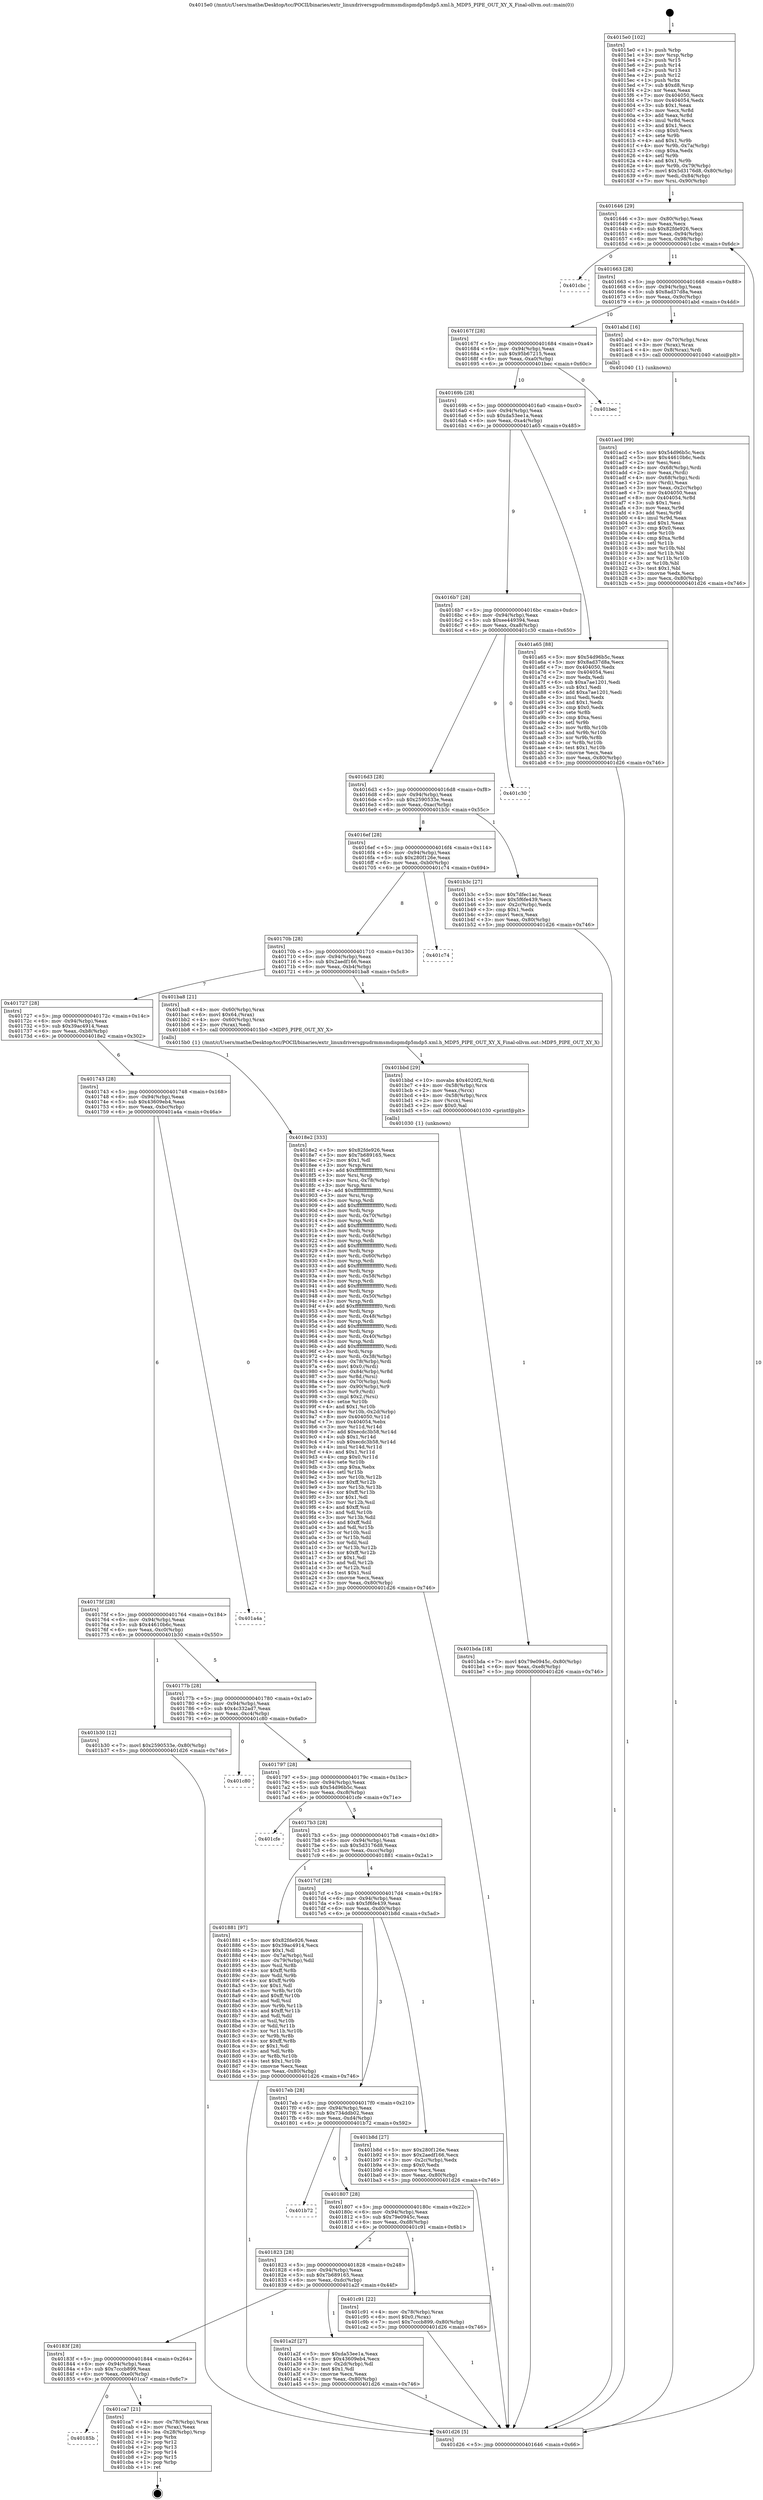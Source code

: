 digraph "0x4015e0" {
  label = "0x4015e0 (/mnt/c/Users/mathe/Desktop/tcc/POCII/binaries/extr_linuxdriversgpudrmmsmdispmdp5mdp5.xml.h_MDP5_PIPE_OUT_XY_X_Final-ollvm.out::main(0))"
  labelloc = "t"
  node[shape=record]

  Entry [label="",width=0.3,height=0.3,shape=circle,fillcolor=black,style=filled]
  "0x401646" [label="{
     0x401646 [29]\l
     | [instrs]\l
     &nbsp;&nbsp;0x401646 \<+3\>: mov -0x80(%rbp),%eax\l
     &nbsp;&nbsp;0x401649 \<+2\>: mov %eax,%ecx\l
     &nbsp;&nbsp;0x40164b \<+6\>: sub $0x82fde926,%ecx\l
     &nbsp;&nbsp;0x401651 \<+6\>: mov %eax,-0x94(%rbp)\l
     &nbsp;&nbsp;0x401657 \<+6\>: mov %ecx,-0x98(%rbp)\l
     &nbsp;&nbsp;0x40165d \<+6\>: je 0000000000401cbc \<main+0x6dc\>\l
  }"]
  "0x401cbc" [label="{
     0x401cbc\l
  }", style=dashed]
  "0x401663" [label="{
     0x401663 [28]\l
     | [instrs]\l
     &nbsp;&nbsp;0x401663 \<+5\>: jmp 0000000000401668 \<main+0x88\>\l
     &nbsp;&nbsp;0x401668 \<+6\>: mov -0x94(%rbp),%eax\l
     &nbsp;&nbsp;0x40166e \<+5\>: sub $0x8ad37d8a,%eax\l
     &nbsp;&nbsp;0x401673 \<+6\>: mov %eax,-0x9c(%rbp)\l
     &nbsp;&nbsp;0x401679 \<+6\>: je 0000000000401abd \<main+0x4dd\>\l
  }"]
  Exit [label="",width=0.3,height=0.3,shape=circle,fillcolor=black,style=filled,peripheries=2]
  "0x401abd" [label="{
     0x401abd [16]\l
     | [instrs]\l
     &nbsp;&nbsp;0x401abd \<+4\>: mov -0x70(%rbp),%rax\l
     &nbsp;&nbsp;0x401ac1 \<+3\>: mov (%rax),%rax\l
     &nbsp;&nbsp;0x401ac4 \<+4\>: mov 0x8(%rax),%rdi\l
     &nbsp;&nbsp;0x401ac8 \<+5\>: call 0000000000401040 \<atoi@plt\>\l
     | [calls]\l
     &nbsp;&nbsp;0x401040 \{1\} (unknown)\l
  }"]
  "0x40167f" [label="{
     0x40167f [28]\l
     | [instrs]\l
     &nbsp;&nbsp;0x40167f \<+5\>: jmp 0000000000401684 \<main+0xa4\>\l
     &nbsp;&nbsp;0x401684 \<+6\>: mov -0x94(%rbp),%eax\l
     &nbsp;&nbsp;0x40168a \<+5\>: sub $0x95b67215,%eax\l
     &nbsp;&nbsp;0x40168f \<+6\>: mov %eax,-0xa0(%rbp)\l
     &nbsp;&nbsp;0x401695 \<+6\>: je 0000000000401bec \<main+0x60c\>\l
  }"]
  "0x40185b" [label="{
     0x40185b\l
  }", style=dashed]
  "0x401bec" [label="{
     0x401bec\l
  }", style=dashed]
  "0x40169b" [label="{
     0x40169b [28]\l
     | [instrs]\l
     &nbsp;&nbsp;0x40169b \<+5\>: jmp 00000000004016a0 \<main+0xc0\>\l
     &nbsp;&nbsp;0x4016a0 \<+6\>: mov -0x94(%rbp),%eax\l
     &nbsp;&nbsp;0x4016a6 \<+5\>: sub $0xda53ee1a,%eax\l
     &nbsp;&nbsp;0x4016ab \<+6\>: mov %eax,-0xa4(%rbp)\l
     &nbsp;&nbsp;0x4016b1 \<+6\>: je 0000000000401a65 \<main+0x485\>\l
  }"]
  "0x401ca7" [label="{
     0x401ca7 [21]\l
     | [instrs]\l
     &nbsp;&nbsp;0x401ca7 \<+4\>: mov -0x78(%rbp),%rax\l
     &nbsp;&nbsp;0x401cab \<+2\>: mov (%rax),%eax\l
     &nbsp;&nbsp;0x401cad \<+4\>: lea -0x28(%rbp),%rsp\l
     &nbsp;&nbsp;0x401cb1 \<+1\>: pop %rbx\l
     &nbsp;&nbsp;0x401cb2 \<+2\>: pop %r12\l
     &nbsp;&nbsp;0x401cb4 \<+2\>: pop %r13\l
     &nbsp;&nbsp;0x401cb6 \<+2\>: pop %r14\l
     &nbsp;&nbsp;0x401cb8 \<+2\>: pop %r15\l
     &nbsp;&nbsp;0x401cba \<+1\>: pop %rbp\l
     &nbsp;&nbsp;0x401cbb \<+1\>: ret\l
  }"]
  "0x401a65" [label="{
     0x401a65 [88]\l
     | [instrs]\l
     &nbsp;&nbsp;0x401a65 \<+5\>: mov $0x54d96b5c,%eax\l
     &nbsp;&nbsp;0x401a6a \<+5\>: mov $0x8ad37d8a,%ecx\l
     &nbsp;&nbsp;0x401a6f \<+7\>: mov 0x404050,%edx\l
     &nbsp;&nbsp;0x401a76 \<+7\>: mov 0x404054,%esi\l
     &nbsp;&nbsp;0x401a7d \<+2\>: mov %edx,%edi\l
     &nbsp;&nbsp;0x401a7f \<+6\>: sub $0xa7ae1201,%edi\l
     &nbsp;&nbsp;0x401a85 \<+3\>: sub $0x1,%edi\l
     &nbsp;&nbsp;0x401a88 \<+6\>: add $0xa7ae1201,%edi\l
     &nbsp;&nbsp;0x401a8e \<+3\>: imul %edi,%edx\l
     &nbsp;&nbsp;0x401a91 \<+3\>: and $0x1,%edx\l
     &nbsp;&nbsp;0x401a94 \<+3\>: cmp $0x0,%edx\l
     &nbsp;&nbsp;0x401a97 \<+4\>: sete %r8b\l
     &nbsp;&nbsp;0x401a9b \<+3\>: cmp $0xa,%esi\l
     &nbsp;&nbsp;0x401a9e \<+4\>: setl %r9b\l
     &nbsp;&nbsp;0x401aa2 \<+3\>: mov %r8b,%r10b\l
     &nbsp;&nbsp;0x401aa5 \<+3\>: and %r9b,%r10b\l
     &nbsp;&nbsp;0x401aa8 \<+3\>: xor %r9b,%r8b\l
     &nbsp;&nbsp;0x401aab \<+3\>: or %r8b,%r10b\l
     &nbsp;&nbsp;0x401aae \<+4\>: test $0x1,%r10b\l
     &nbsp;&nbsp;0x401ab2 \<+3\>: cmovne %ecx,%eax\l
     &nbsp;&nbsp;0x401ab5 \<+3\>: mov %eax,-0x80(%rbp)\l
     &nbsp;&nbsp;0x401ab8 \<+5\>: jmp 0000000000401d26 \<main+0x746\>\l
  }"]
  "0x4016b7" [label="{
     0x4016b7 [28]\l
     | [instrs]\l
     &nbsp;&nbsp;0x4016b7 \<+5\>: jmp 00000000004016bc \<main+0xdc\>\l
     &nbsp;&nbsp;0x4016bc \<+6\>: mov -0x94(%rbp),%eax\l
     &nbsp;&nbsp;0x4016c2 \<+5\>: sub $0xee449394,%eax\l
     &nbsp;&nbsp;0x4016c7 \<+6\>: mov %eax,-0xa8(%rbp)\l
     &nbsp;&nbsp;0x4016cd \<+6\>: je 0000000000401c30 \<main+0x650\>\l
  }"]
  "0x401bda" [label="{
     0x401bda [18]\l
     | [instrs]\l
     &nbsp;&nbsp;0x401bda \<+7\>: movl $0x79e0945c,-0x80(%rbp)\l
     &nbsp;&nbsp;0x401be1 \<+6\>: mov %eax,-0xe8(%rbp)\l
     &nbsp;&nbsp;0x401be7 \<+5\>: jmp 0000000000401d26 \<main+0x746\>\l
  }"]
  "0x401c30" [label="{
     0x401c30\l
  }", style=dashed]
  "0x4016d3" [label="{
     0x4016d3 [28]\l
     | [instrs]\l
     &nbsp;&nbsp;0x4016d3 \<+5\>: jmp 00000000004016d8 \<main+0xf8\>\l
     &nbsp;&nbsp;0x4016d8 \<+6\>: mov -0x94(%rbp),%eax\l
     &nbsp;&nbsp;0x4016de \<+5\>: sub $0x2590533e,%eax\l
     &nbsp;&nbsp;0x4016e3 \<+6\>: mov %eax,-0xac(%rbp)\l
     &nbsp;&nbsp;0x4016e9 \<+6\>: je 0000000000401b3c \<main+0x55c\>\l
  }"]
  "0x401bbd" [label="{
     0x401bbd [29]\l
     | [instrs]\l
     &nbsp;&nbsp;0x401bbd \<+10\>: movabs $0x4020f2,%rdi\l
     &nbsp;&nbsp;0x401bc7 \<+4\>: mov -0x58(%rbp),%rcx\l
     &nbsp;&nbsp;0x401bcb \<+2\>: mov %eax,(%rcx)\l
     &nbsp;&nbsp;0x401bcd \<+4\>: mov -0x58(%rbp),%rcx\l
     &nbsp;&nbsp;0x401bd1 \<+2\>: mov (%rcx),%esi\l
     &nbsp;&nbsp;0x401bd3 \<+2\>: mov $0x0,%al\l
     &nbsp;&nbsp;0x401bd5 \<+5\>: call 0000000000401030 \<printf@plt\>\l
     | [calls]\l
     &nbsp;&nbsp;0x401030 \{1\} (unknown)\l
  }"]
  "0x401b3c" [label="{
     0x401b3c [27]\l
     | [instrs]\l
     &nbsp;&nbsp;0x401b3c \<+5\>: mov $0x7dfec1ac,%eax\l
     &nbsp;&nbsp;0x401b41 \<+5\>: mov $0x5f6fe439,%ecx\l
     &nbsp;&nbsp;0x401b46 \<+3\>: mov -0x2c(%rbp),%edx\l
     &nbsp;&nbsp;0x401b49 \<+3\>: cmp $0x1,%edx\l
     &nbsp;&nbsp;0x401b4c \<+3\>: cmovl %ecx,%eax\l
     &nbsp;&nbsp;0x401b4f \<+3\>: mov %eax,-0x80(%rbp)\l
     &nbsp;&nbsp;0x401b52 \<+5\>: jmp 0000000000401d26 \<main+0x746\>\l
  }"]
  "0x4016ef" [label="{
     0x4016ef [28]\l
     | [instrs]\l
     &nbsp;&nbsp;0x4016ef \<+5\>: jmp 00000000004016f4 \<main+0x114\>\l
     &nbsp;&nbsp;0x4016f4 \<+6\>: mov -0x94(%rbp),%eax\l
     &nbsp;&nbsp;0x4016fa \<+5\>: sub $0x280f126e,%eax\l
     &nbsp;&nbsp;0x4016ff \<+6\>: mov %eax,-0xb0(%rbp)\l
     &nbsp;&nbsp;0x401705 \<+6\>: je 0000000000401c74 \<main+0x694\>\l
  }"]
  "0x401acd" [label="{
     0x401acd [99]\l
     | [instrs]\l
     &nbsp;&nbsp;0x401acd \<+5\>: mov $0x54d96b5c,%ecx\l
     &nbsp;&nbsp;0x401ad2 \<+5\>: mov $0x44610b6c,%edx\l
     &nbsp;&nbsp;0x401ad7 \<+2\>: xor %esi,%esi\l
     &nbsp;&nbsp;0x401ad9 \<+4\>: mov -0x68(%rbp),%rdi\l
     &nbsp;&nbsp;0x401add \<+2\>: mov %eax,(%rdi)\l
     &nbsp;&nbsp;0x401adf \<+4\>: mov -0x68(%rbp),%rdi\l
     &nbsp;&nbsp;0x401ae3 \<+2\>: mov (%rdi),%eax\l
     &nbsp;&nbsp;0x401ae5 \<+3\>: mov %eax,-0x2c(%rbp)\l
     &nbsp;&nbsp;0x401ae8 \<+7\>: mov 0x404050,%eax\l
     &nbsp;&nbsp;0x401aef \<+8\>: mov 0x404054,%r8d\l
     &nbsp;&nbsp;0x401af7 \<+3\>: sub $0x1,%esi\l
     &nbsp;&nbsp;0x401afa \<+3\>: mov %eax,%r9d\l
     &nbsp;&nbsp;0x401afd \<+3\>: add %esi,%r9d\l
     &nbsp;&nbsp;0x401b00 \<+4\>: imul %r9d,%eax\l
     &nbsp;&nbsp;0x401b04 \<+3\>: and $0x1,%eax\l
     &nbsp;&nbsp;0x401b07 \<+3\>: cmp $0x0,%eax\l
     &nbsp;&nbsp;0x401b0a \<+4\>: sete %r10b\l
     &nbsp;&nbsp;0x401b0e \<+4\>: cmp $0xa,%r8d\l
     &nbsp;&nbsp;0x401b12 \<+4\>: setl %r11b\l
     &nbsp;&nbsp;0x401b16 \<+3\>: mov %r10b,%bl\l
     &nbsp;&nbsp;0x401b19 \<+3\>: and %r11b,%bl\l
     &nbsp;&nbsp;0x401b1c \<+3\>: xor %r11b,%r10b\l
     &nbsp;&nbsp;0x401b1f \<+3\>: or %r10b,%bl\l
     &nbsp;&nbsp;0x401b22 \<+3\>: test $0x1,%bl\l
     &nbsp;&nbsp;0x401b25 \<+3\>: cmovne %edx,%ecx\l
     &nbsp;&nbsp;0x401b28 \<+3\>: mov %ecx,-0x80(%rbp)\l
     &nbsp;&nbsp;0x401b2b \<+5\>: jmp 0000000000401d26 \<main+0x746\>\l
  }"]
  "0x401c74" [label="{
     0x401c74\l
  }", style=dashed]
  "0x40170b" [label="{
     0x40170b [28]\l
     | [instrs]\l
     &nbsp;&nbsp;0x40170b \<+5\>: jmp 0000000000401710 \<main+0x130\>\l
     &nbsp;&nbsp;0x401710 \<+6\>: mov -0x94(%rbp),%eax\l
     &nbsp;&nbsp;0x401716 \<+5\>: sub $0x2aedf166,%eax\l
     &nbsp;&nbsp;0x40171b \<+6\>: mov %eax,-0xb4(%rbp)\l
     &nbsp;&nbsp;0x401721 \<+6\>: je 0000000000401ba8 \<main+0x5c8\>\l
  }"]
  "0x40183f" [label="{
     0x40183f [28]\l
     | [instrs]\l
     &nbsp;&nbsp;0x40183f \<+5\>: jmp 0000000000401844 \<main+0x264\>\l
     &nbsp;&nbsp;0x401844 \<+6\>: mov -0x94(%rbp),%eax\l
     &nbsp;&nbsp;0x40184a \<+5\>: sub $0x7cccb899,%eax\l
     &nbsp;&nbsp;0x40184f \<+6\>: mov %eax,-0xe0(%rbp)\l
     &nbsp;&nbsp;0x401855 \<+6\>: je 0000000000401ca7 \<main+0x6c7\>\l
  }"]
  "0x401ba8" [label="{
     0x401ba8 [21]\l
     | [instrs]\l
     &nbsp;&nbsp;0x401ba8 \<+4\>: mov -0x60(%rbp),%rax\l
     &nbsp;&nbsp;0x401bac \<+6\>: movl $0x64,(%rax)\l
     &nbsp;&nbsp;0x401bb2 \<+4\>: mov -0x60(%rbp),%rax\l
     &nbsp;&nbsp;0x401bb6 \<+2\>: mov (%rax),%edi\l
     &nbsp;&nbsp;0x401bb8 \<+5\>: call 00000000004015b0 \<MDP5_PIPE_OUT_XY_X\>\l
     | [calls]\l
     &nbsp;&nbsp;0x4015b0 \{1\} (/mnt/c/Users/mathe/Desktop/tcc/POCII/binaries/extr_linuxdriversgpudrmmsmdispmdp5mdp5.xml.h_MDP5_PIPE_OUT_XY_X_Final-ollvm.out::MDP5_PIPE_OUT_XY_X)\l
  }"]
  "0x401727" [label="{
     0x401727 [28]\l
     | [instrs]\l
     &nbsp;&nbsp;0x401727 \<+5\>: jmp 000000000040172c \<main+0x14c\>\l
     &nbsp;&nbsp;0x40172c \<+6\>: mov -0x94(%rbp),%eax\l
     &nbsp;&nbsp;0x401732 \<+5\>: sub $0x39ac4914,%eax\l
     &nbsp;&nbsp;0x401737 \<+6\>: mov %eax,-0xb8(%rbp)\l
     &nbsp;&nbsp;0x40173d \<+6\>: je 00000000004018e2 \<main+0x302\>\l
  }"]
  "0x401a2f" [label="{
     0x401a2f [27]\l
     | [instrs]\l
     &nbsp;&nbsp;0x401a2f \<+5\>: mov $0xda53ee1a,%eax\l
     &nbsp;&nbsp;0x401a34 \<+5\>: mov $0x43609eb4,%ecx\l
     &nbsp;&nbsp;0x401a39 \<+3\>: mov -0x2d(%rbp),%dl\l
     &nbsp;&nbsp;0x401a3c \<+3\>: test $0x1,%dl\l
     &nbsp;&nbsp;0x401a3f \<+3\>: cmovne %ecx,%eax\l
     &nbsp;&nbsp;0x401a42 \<+3\>: mov %eax,-0x80(%rbp)\l
     &nbsp;&nbsp;0x401a45 \<+5\>: jmp 0000000000401d26 \<main+0x746\>\l
  }"]
  "0x4018e2" [label="{
     0x4018e2 [333]\l
     | [instrs]\l
     &nbsp;&nbsp;0x4018e2 \<+5\>: mov $0x82fde926,%eax\l
     &nbsp;&nbsp;0x4018e7 \<+5\>: mov $0x7b689165,%ecx\l
     &nbsp;&nbsp;0x4018ec \<+2\>: mov $0x1,%dl\l
     &nbsp;&nbsp;0x4018ee \<+3\>: mov %rsp,%rsi\l
     &nbsp;&nbsp;0x4018f1 \<+4\>: add $0xfffffffffffffff0,%rsi\l
     &nbsp;&nbsp;0x4018f5 \<+3\>: mov %rsi,%rsp\l
     &nbsp;&nbsp;0x4018f8 \<+4\>: mov %rsi,-0x78(%rbp)\l
     &nbsp;&nbsp;0x4018fc \<+3\>: mov %rsp,%rsi\l
     &nbsp;&nbsp;0x4018ff \<+4\>: add $0xfffffffffffffff0,%rsi\l
     &nbsp;&nbsp;0x401903 \<+3\>: mov %rsi,%rsp\l
     &nbsp;&nbsp;0x401906 \<+3\>: mov %rsp,%rdi\l
     &nbsp;&nbsp;0x401909 \<+4\>: add $0xfffffffffffffff0,%rdi\l
     &nbsp;&nbsp;0x40190d \<+3\>: mov %rdi,%rsp\l
     &nbsp;&nbsp;0x401910 \<+4\>: mov %rdi,-0x70(%rbp)\l
     &nbsp;&nbsp;0x401914 \<+3\>: mov %rsp,%rdi\l
     &nbsp;&nbsp;0x401917 \<+4\>: add $0xfffffffffffffff0,%rdi\l
     &nbsp;&nbsp;0x40191b \<+3\>: mov %rdi,%rsp\l
     &nbsp;&nbsp;0x40191e \<+4\>: mov %rdi,-0x68(%rbp)\l
     &nbsp;&nbsp;0x401922 \<+3\>: mov %rsp,%rdi\l
     &nbsp;&nbsp;0x401925 \<+4\>: add $0xfffffffffffffff0,%rdi\l
     &nbsp;&nbsp;0x401929 \<+3\>: mov %rdi,%rsp\l
     &nbsp;&nbsp;0x40192c \<+4\>: mov %rdi,-0x60(%rbp)\l
     &nbsp;&nbsp;0x401930 \<+3\>: mov %rsp,%rdi\l
     &nbsp;&nbsp;0x401933 \<+4\>: add $0xfffffffffffffff0,%rdi\l
     &nbsp;&nbsp;0x401937 \<+3\>: mov %rdi,%rsp\l
     &nbsp;&nbsp;0x40193a \<+4\>: mov %rdi,-0x58(%rbp)\l
     &nbsp;&nbsp;0x40193e \<+3\>: mov %rsp,%rdi\l
     &nbsp;&nbsp;0x401941 \<+4\>: add $0xfffffffffffffff0,%rdi\l
     &nbsp;&nbsp;0x401945 \<+3\>: mov %rdi,%rsp\l
     &nbsp;&nbsp;0x401948 \<+4\>: mov %rdi,-0x50(%rbp)\l
     &nbsp;&nbsp;0x40194c \<+3\>: mov %rsp,%rdi\l
     &nbsp;&nbsp;0x40194f \<+4\>: add $0xfffffffffffffff0,%rdi\l
     &nbsp;&nbsp;0x401953 \<+3\>: mov %rdi,%rsp\l
     &nbsp;&nbsp;0x401956 \<+4\>: mov %rdi,-0x48(%rbp)\l
     &nbsp;&nbsp;0x40195a \<+3\>: mov %rsp,%rdi\l
     &nbsp;&nbsp;0x40195d \<+4\>: add $0xfffffffffffffff0,%rdi\l
     &nbsp;&nbsp;0x401961 \<+3\>: mov %rdi,%rsp\l
     &nbsp;&nbsp;0x401964 \<+4\>: mov %rdi,-0x40(%rbp)\l
     &nbsp;&nbsp;0x401968 \<+3\>: mov %rsp,%rdi\l
     &nbsp;&nbsp;0x40196b \<+4\>: add $0xfffffffffffffff0,%rdi\l
     &nbsp;&nbsp;0x40196f \<+3\>: mov %rdi,%rsp\l
     &nbsp;&nbsp;0x401972 \<+4\>: mov %rdi,-0x38(%rbp)\l
     &nbsp;&nbsp;0x401976 \<+4\>: mov -0x78(%rbp),%rdi\l
     &nbsp;&nbsp;0x40197a \<+6\>: movl $0x0,(%rdi)\l
     &nbsp;&nbsp;0x401980 \<+7\>: mov -0x84(%rbp),%r8d\l
     &nbsp;&nbsp;0x401987 \<+3\>: mov %r8d,(%rsi)\l
     &nbsp;&nbsp;0x40198a \<+4\>: mov -0x70(%rbp),%rdi\l
     &nbsp;&nbsp;0x40198e \<+7\>: mov -0x90(%rbp),%r9\l
     &nbsp;&nbsp;0x401995 \<+3\>: mov %r9,(%rdi)\l
     &nbsp;&nbsp;0x401998 \<+3\>: cmpl $0x2,(%rsi)\l
     &nbsp;&nbsp;0x40199b \<+4\>: setne %r10b\l
     &nbsp;&nbsp;0x40199f \<+4\>: and $0x1,%r10b\l
     &nbsp;&nbsp;0x4019a3 \<+4\>: mov %r10b,-0x2d(%rbp)\l
     &nbsp;&nbsp;0x4019a7 \<+8\>: mov 0x404050,%r11d\l
     &nbsp;&nbsp;0x4019af \<+7\>: mov 0x404054,%ebx\l
     &nbsp;&nbsp;0x4019b6 \<+3\>: mov %r11d,%r14d\l
     &nbsp;&nbsp;0x4019b9 \<+7\>: add $0xecdc3b58,%r14d\l
     &nbsp;&nbsp;0x4019c0 \<+4\>: sub $0x1,%r14d\l
     &nbsp;&nbsp;0x4019c4 \<+7\>: sub $0xecdc3b58,%r14d\l
     &nbsp;&nbsp;0x4019cb \<+4\>: imul %r14d,%r11d\l
     &nbsp;&nbsp;0x4019cf \<+4\>: and $0x1,%r11d\l
     &nbsp;&nbsp;0x4019d3 \<+4\>: cmp $0x0,%r11d\l
     &nbsp;&nbsp;0x4019d7 \<+4\>: sete %r10b\l
     &nbsp;&nbsp;0x4019db \<+3\>: cmp $0xa,%ebx\l
     &nbsp;&nbsp;0x4019de \<+4\>: setl %r15b\l
     &nbsp;&nbsp;0x4019e2 \<+3\>: mov %r10b,%r12b\l
     &nbsp;&nbsp;0x4019e5 \<+4\>: xor $0xff,%r12b\l
     &nbsp;&nbsp;0x4019e9 \<+3\>: mov %r15b,%r13b\l
     &nbsp;&nbsp;0x4019ec \<+4\>: xor $0xff,%r13b\l
     &nbsp;&nbsp;0x4019f0 \<+3\>: xor $0x1,%dl\l
     &nbsp;&nbsp;0x4019f3 \<+3\>: mov %r12b,%sil\l
     &nbsp;&nbsp;0x4019f6 \<+4\>: and $0xff,%sil\l
     &nbsp;&nbsp;0x4019fa \<+3\>: and %dl,%r10b\l
     &nbsp;&nbsp;0x4019fd \<+3\>: mov %r13b,%dil\l
     &nbsp;&nbsp;0x401a00 \<+4\>: and $0xff,%dil\l
     &nbsp;&nbsp;0x401a04 \<+3\>: and %dl,%r15b\l
     &nbsp;&nbsp;0x401a07 \<+3\>: or %r10b,%sil\l
     &nbsp;&nbsp;0x401a0a \<+3\>: or %r15b,%dil\l
     &nbsp;&nbsp;0x401a0d \<+3\>: xor %dil,%sil\l
     &nbsp;&nbsp;0x401a10 \<+3\>: or %r13b,%r12b\l
     &nbsp;&nbsp;0x401a13 \<+4\>: xor $0xff,%r12b\l
     &nbsp;&nbsp;0x401a17 \<+3\>: or $0x1,%dl\l
     &nbsp;&nbsp;0x401a1a \<+3\>: and %dl,%r12b\l
     &nbsp;&nbsp;0x401a1d \<+3\>: or %r12b,%sil\l
     &nbsp;&nbsp;0x401a20 \<+4\>: test $0x1,%sil\l
     &nbsp;&nbsp;0x401a24 \<+3\>: cmovne %ecx,%eax\l
     &nbsp;&nbsp;0x401a27 \<+3\>: mov %eax,-0x80(%rbp)\l
     &nbsp;&nbsp;0x401a2a \<+5\>: jmp 0000000000401d26 \<main+0x746\>\l
  }"]
  "0x401743" [label="{
     0x401743 [28]\l
     | [instrs]\l
     &nbsp;&nbsp;0x401743 \<+5\>: jmp 0000000000401748 \<main+0x168\>\l
     &nbsp;&nbsp;0x401748 \<+6\>: mov -0x94(%rbp),%eax\l
     &nbsp;&nbsp;0x40174e \<+5\>: sub $0x43609eb4,%eax\l
     &nbsp;&nbsp;0x401753 \<+6\>: mov %eax,-0xbc(%rbp)\l
     &nbsp;&nbsp;0x401759 \<+6\>: je 0000000000401a4a \<main+0x46a\>\l
  }"]
  "0x401823" [label="{
     0x401823 [28]\l
     | [instrs]\l
     &nbsp;&nbsp;0x401823 \<+5\>: jmp 0000000000401828 \<main+0x248\>\l
     &nbsp;&nbsp;0x401828 \<+6\>: mov -0x94(%rbp),%eax\l
     &nbsp;&nbsp;0x40182e \<+5\>: sub $0x7b689165,%eax\l
     &nbsp;&nbsp;0x401833 \<+6\>: mov %eax,-0xdc(%rbp)\l
     &nbsp;&nbsp;0x401839 \<+6\>: je 0000000000401a2f \<main+0x44f\>\l
  }"]
  "0x401a4a" [label="{
     0x401a4a\l
  }", style=dashed]
  "0x40175f" [label="{
     0x40175f [28]\l
     | [instrs]\l
     &nbsp;&nbsp;0x40175f \<+5\>: jmp 0000000000401764 \<main+0x184\>\l
     &nbsp;&nbsp;0x401764 \<+6\>: mov -0x94(%rbp),%eax\l
     &nbsp;&nbsp;0x40176a \<+5\>: sub $0x44610b6c,%eax\l
     &nbsp;&nbsp;0x40176f \<+6\>: mov %eax,-0xc0(%rbp)\l
     &nbsp;&nbsp;0x401775 \<+6\>: je 0000000000401b30 \<main+0x550\>\l
  }"]
  "0x401c91" [label="{
     0x401c91 [22]\l
     | [instrs]\l
     &nbsp;&nbsp;0x401c91 \<+4\>: mov -0x78(%rbp),%rax\l
     &nbsp;&nbsp;0x401c95 \<+6\>: movl $0x0,(%rax)\l
     &nbsp;&nbsp;0x401c9b \<+7\>: movl $0x7cccb899,-0x80(%rbp)\l
     &nbsp;&nbsp;0x401ca2 \<+5\>: jmp 0000000000401d26 \<main+0x746\>\l
  }"]
  "0x401b30" [label="{
     0x401b30 [12]\l
     | [instrs]\l
     &nbsp;&nbsp;0x401b30 \<+7\>: movl $0x2590533e,-0x80(%rbp)\l
     &nbsp;&nbsp;0x401b37 \<+5\>: jmp 0000000000401d26 \<main+0x746\>\l
  }"]
  "0x40177b" [label="{
     0x40177b [28]\l
     | [instrs]\l
     &nbsp;&nbsp;0x40177b \<+5\>: jmp 0000000000401780 \<main+0x1a0\>\l
     &nbsp;&nbsp;0x401780 \<+6\>: mov -0x94(%rbp),%eax\l
     &nbsp;&nbsp;0x401786 \<+5\>: sub $0x4c332ad7,%eax\l
     &nbsp;&nbsp;0x40178b \<+6\>: mov %eax,-0xc4(%rbp)\l
     &nbsp;&nbsp;0x401791 \<+6\>: je 0000000000401c80 \<main+0x6a0\>\l
  }"]
  "0x401807" [label="{
     0x401807 [28]\l
     | [instrs]\l
     &nbsp;&nbsp;0x401807 \<+5\>: jmp 000000000040180c \<main+0x22c\>\l
     &nbsp;&nbsp;0x40180c \<+6\>: mov -0x94(%rbp),%eax\l
     &nbsp;&nbsp;0x401812 \<+5\>: sub $0x79e0945c,%eax\l
     &nbsp;&nbsp;0x401817 \<+6\>: mov %eax,-0xd8(%rbp)\l
     &nbsp;&nbsp;0x40181d \<+6\>: je 0000000000401c91 \<main+0x6b1\>\l
  }"]
  "0x401c80" [label="{
     0x401c80\l
  }", style=dashed]
  "0x401797" [label="{
     0x401797 [28]\l
     | [instrs]\l
     &nbsp;&nbsp;0x401797 \<+5\>: jmp 000000000040179c \<main+0x1bc\>\l
     &nbsp;&nbsp;0x40179c \<+6\>: mov -0x94(%rbp),%eax\l
     &nbsp;&nbsp;0x4017a2 \<+5\>: sub $0x54d96b5c,%eax\l
     &nbsp;&nbsp;0x4017a7 \<+6\>: mov %eax,-0xc8(%rbp)\l
     &nbsp;&nbsp;0x4017ad \<+6\>: je 0000000000401cfe \<main+0x71e\>\l
  }"]
  "0x401b72" [label="{
     0x401b72\l
  }", style=dashed]
  "0x401cfe" [label="{
     0x401cfe\l
  }", style=dashed]
  "0x4017b3" [label="{
     0x4017b3 [28]\l
     | [instrs]\l
     &nbsp;&nbsp;0x4017b3 \<+5\>: jmp 00000000004017b8 \<main+0x1d8\>\l
     &nbsp;&nbsp;0x4017b8 \<+6\>: mov -0x94(%rbp),%eax\l
     &nbsp;&nbsp;0x4017be \<+5\>: sub $0x5d3176d8,%eax\l
     &nbsp;&nbsp;0x4017c3 \<+6\>: mov %eax,-0xcc(%rbp)\l
     &nbsp;&nbsp;0x4017c9 \<+6\>: je 0000000000401881 \<main+0x2a1\>\l
  }"]
  "0x4017eb" [label="{
     0x4017eb [28]\l
     | [instrs]\l
     &nbsp;&nbsp;0x4017eb \<+5\>: jmp 00000000004017f0 \<main+0x210\>\l
     &nbsp;&nbsp;0x4017f0 \<+6\>: mov -0x94(%rbp),%eax\l
     &nbsp;&nbsp;0x4017f6 \<+5\>: sub $0x734ddb02,%eax\l
     &nbsp;&nbsp;0x4017fb \<+6\>: mov %eax,-0xd4(%rbp)\l
     &nbsp;&nbsp;0x401801 \<+6\>: je 0000000000401b72 \<main+0x592\>\l
  }"]
  "0x401881" [label="{
     0x401881 [97]\l
     | [instrs]\l
     &nbsp;&nbsp;0x401881 \<+5\>: mov $0x82fde926,%eax\l
     &nbsp;&nbsp;0x401886 \<+5\>: mov $0x39ac4914,%ecx\l
     &nbsp;&nbsp;0x40188b \<+2\>: mov $0x1,%dl\l
     &nbsp;&nbsp;0x40188d \<+4\>: mov -0x7a(%rbp),%sil\l
     &nbsp;&nbsp;0x401891 \<+4\>: mov -0x79(%rbp),%dil\l
     &nbsp;&nbsp;0x401895 \<+3\>: mov %sil,%r8b\l
     &nbsp;&nbsp;0x401898 \<+4\>: xor $0xff,%r8b\l
     &nbsp;&nbsp;0x40189c \<+3\>: mov %dil,%r9b\l
     &nbsp;&nbsp;0x40189f \<+4\>: xor $0xff,%r9b\l
     &nbsp;&nbsp;0x4018a3 \<+3\>: xor $0x1,%dl\l
     &nbsp;&nbsp;0x4018a6 \<+3\>: mov %r8b,%r10b\l
     &nbsp;&nbsp;0x4018a9 \<+4\>: and $0xff,%r10b\l
     &nbsp;&nbsp;0x4018ad \<+3\>: and %dl,%sil\l
     &nbsp;&nbsp;0x4018b0 \<+3\>: mov %r9b,%r11b\l
     &nbsp;&nbsp;0x4018b3 \<+4\>: and $0xff,%r11b\l
     &nbsp;&nbsp;0x4018b7 \<+3\>: and %dl,%dil\l
     &nbsp;&nbsp;0x4018ba \<+3\>: or %sil,%r10b\l
     &nbsp;&nbsp;0x4018bd \<+3\>: or %dil,%r11b\l
     &nbsp;&nbsp;0x4018c0 \<+3\>: xor %r11b,%r10b\l
     &nbsp;&nbsp;0x4018c3 \<+3\>: or %r9b,%r8b\l
     &nbsp;&nbsp;0x4018c6 \<+4\>: xor $0xff,%r8b\l
     &nbsp;&nbsp;0x4018ca \<+3\>: or $0x1,%dl\l
     &nbsp;&nbsp;0x4018cd \<+3\>: and %dl,%r8b\l
     &nbsp;&nbsp;0x4018d0 \<+3\>: or %r8b,%r10b\l
     &nbsp;&nbsp;0x4018d3 \<+4\>: test $0x1,%r10b\l
     &nbsp;&nbsp;0x4018d7 \<+3\>: cmovne %ecx,%eax\l
     &nbsp;&nbsp;0x4018da \<+3\>: mov %eax,-0x80(%rbp)\l
     &nbsp;&nbsp;0x4018dd \<+5\>: jmp 0000000000401d26 \<main+0x746\>\l
  }"]
  "0x4017cf" [label="{
     0x4017cf [28]\l
     | [instrs]\l
     &nbsp;&nbsp;0x4017cf \<+5\>: jmp 00000000004017d4 \<main+0x1f4\>\l
     &nbsp;&nbsp;0x4017d4 \<+6\>: mov -0x94(%rbp),%eax\l
     &nbsp;&nbsp;0x4017da \<+5\>: sub $0x5f6fe439,%eax\l
     &nbsp;&nbsp;0x4017df \<+6\>: mov %eax,-0xd0(%rbp)\l
     &nbsp;&nbsp;0x4017e5 \<+6\>: je 0000000000401b8d \<main+0x5ad\>\l
  }"]
  "0x401d26" [label="{
     0x401d26 [5]\l
     | [instrs]\l
     &nbsp;&nbsp;0x401d26 \<+5\>: jmp 0000000000401646 \<main+0x66\>\l
  }"]
  "0x4015e0" [label="{
     0x4015e0 [102]\l
     | [instrs]\l
     &nbsp;&nbsp;0x4015e0 \<+1\>: push %rbp\l
     &nbsp;&nbsp;0x4015e1 \<+3\>: mov %rsp,%rbp\l
     &nbsp;&nbsp;0x4015e4 \<+2\>: push %r15\l
     &nbsp;&nbsp;0x4015e6 \<+2\>: push %r14\l
     &nbsp;&nbsp;0x4015e8 \<+2\>: push %r13\l
     &nbsp;&nbsp;0x4015ea \<+2\>: push %r12\l
     &nbsp;&nbsp;0x4015ec \<+1\>: push %rbx\l
     &nbsp;&nbsp;0x4015ed \<+7\>: sub $0xd8,%rsp\l
     &nbsp;&nbsp;0x4015f4 \<+2\>: xor %eax,%eax\l
     &nbsp;&nbsp;0x4015f6 \<+7\>: mov 0x404050,%ecx\l
     &nbsp;&nbsp;0x4015fd \<+7\>: mov 0x404054,%edx\l
     &nbsp;&nbsp;0x401604 \<+3\>: sub $0x1,%eax\l
     &nbsp;&nbsp;0x401607 \<+3\>: mov %ecx,%r8d\l
     &nbsp;&nbsp;0x40160a \<+3\>: add %eax,%r8d\l
     &nbsp;&nbsp;0x40160d \<+4\>: imul %r8d,%ecx\l
     &nbsp;&nbsp;0x401611 \<+3\>: and $0x1,%ecx\l
     &nbsp;&nbsp;0x401614 \<+3\>: cmp $0x0,%ecx\l
     &nbsp;&nbsp;0x401617 \<+4\>: sete %r9b\l
     &nbsp;&nbsp;0x40161b \<+4\>: and $0x1,%r9b\l
     &nbsp;&nbsp;0x40161f \<+4\>: mov %r9b,-0x7a(%rbp)\l
     &nbsp;&nbsp;0x401623 \<+3\>: cmp $0xa,%edx\l
     &nbsp;&nbsp;0x401626 \<+4\>: setl %r9b\l
     &nbsp;&nbsp;0x40162a \<+4\>: and $0x1,%r9b\l
     &nbsp;&nbsp;0x40162e \<+4\>: mov %r9b,-0x79(%rbp)\l
     &nbsp;&nbsp;0x401632 \<+7\>: movl $0x5d3176d8,-0x80(%rbp)\l
     &nbsp;&nbsp;0x401639 \<+6\>: mov %edi,-0x84(%rbp)\l
     &nbsp;&nbsp;0x40163f \<+7\>: mov %rsi,-0x90(%rbp)\l
  }"]
  "0x401b8d" [label="{
     0x401b8d [27]\l
     | [instrs]\l
     &nbsp;&nbsp;0x401b8d \<+5\>: mov $0x280f126e,%eax\l
     &nbsp;&nbsp;0x401b92 \<+5\>: mov $0x2aedf166,%ecx\l
     &nbsp;&nbsp;0x401b97 \<+3\>: mov -0x2c(%rbp),%edx\l
     &nbsp;&nbsp;0x401b9a \<+3\>: cmp $0x0,%edx\l
     &nbsp;&nbsp;0x401b9d \<+3\>: cmove %ecx,%eax\l
     &nbsp;&nbsp;0x401ba0 \<+3\>: mov %eax,-0x80(%rbp)\l
     &nbsp;&nbsp;0x401ba3 \<+5\>: jmp 0000000000401d26 \<main+0x746\>\l
  }"]
  Entry -> "0x4015e0" [label=" 1"]
  "0x401646" -> "0x401cbc" [label=" 0"]
  "0x401646" -> "0x401663" [label=" 11"]
  "0x401ca7" -> Exit [label=" 1"]
  "0x401663" -> "0x401abd" [label=" 1"]
  "0x401663" -> "0x40167f" [label=" 10"]
  "0x40183f" -> "0x40185b" [label=" 0"]
  "0x40167f" -> "0x401bec" [label=" 0"]
  "0x40167f" -> "0x40169b" [label=" 10"]
  "0x40183f" -> "0x401ca7" [label=" 1"]
  "0x40169b" -> "0x401a65" [label=" 1"]
  "0x40169b" -> "0x4016b7" [label=" 9"]
  "0x401c91" -> "0x401d26" [label=" 1"]
  "0x4016b7" -> "0x401c30" [label=" 0"]
  "0x4016b7" -> "0x4016d3" [label=" 9"]
  "0x401bda" -> "0x401d26" [label=" 1"]
  "0x4016d3" -> "0x401b3c" [label=" 1"]
  "0x4016d3" -> "0x4016ef" [label=" 8"]
  "0x401bbd" -> "0x401bda" [label=" 1"]
  "0x4016ef" -> "0x401c74" [label=" 0"]
  "0x4016ef" -> "0x40170b" [label=" 8"]
  "0x401ba8" -> "0x401bbd" [label=" 1"]
  "0x40170b" -> "0x401ba8" [label=" 1"]
  "0x40170b" -> "0x401727" [label=" 7"]
  "0x401b8d" -> "0x401d26" [label=" 1"]
  "0x401727" -> "0x4018e2" [label=" 1"]
  "0x401727" -> "0x401743" [label=" 6"]
  "0x401b3c" -> "0x401d26" [label=" 1"]
  "0x401743" -> "0x401a4a" [label=" 0"]
  "0x401743" -> "0x40175f" [label=" 6"]
  "0x401acd" -> "0x401d26" [label=" 1"]
  "0x40175f" -> "0x401b30" [label=" 1"]
  "0x40175f" -> "0x40177b" [label=" 5"]
  "0x401abd" -> "0x401acd" [label=" 1"]
  "0x40177b" -> "0x401c80" [label=" 0"]
  "0x40177b" -> "0x401797" [label=" 5"]
  "0x401a2f" -> "0x401d26" [label=" 1"]
  "0x401797" -> "0x401cfe" [label=" 0"]
  "0x401797" -> "0x4017b3" [label=" 5"]
  "0x401823" -> "0x40183f" [label=" 1"]
  "0x4017b3" -> "0x401881" [label=" 1"]
  "0x4017b3" -> "0x4017cf" [label=" 4"]
  "0x401881" -> "0x401d26" [label=" 1"]
  "0x4015e0" -> "0x401646" [label=" 1"]
  "0x401d26" -> "0x401646" [label=" 10"]
  "0x401b30" -> "0x401d26" [label=" 1"]
  "0x4018e2" -> "0x401d26" [label=" 1"]
  "0x401807" -> "0x401823" [label=" 2"]
  "0x4017cf" -> "0x401b8d" [label=" 1"]
  "0x4017cf" -> "0x4017eb" [label=" 3"]
  "0x401823" -> "0x401a2f" [label=" 1"]
  "0x4017eb" -> "0x401b72" [label=" 0"]
  "0x4017eb" -> "0x401807" [label=" 3"]
  "0x401a65" -> "0x401d26" [label=" 1"]
  "0x401807" -> "0x401c91" [label=" 1"]
}
